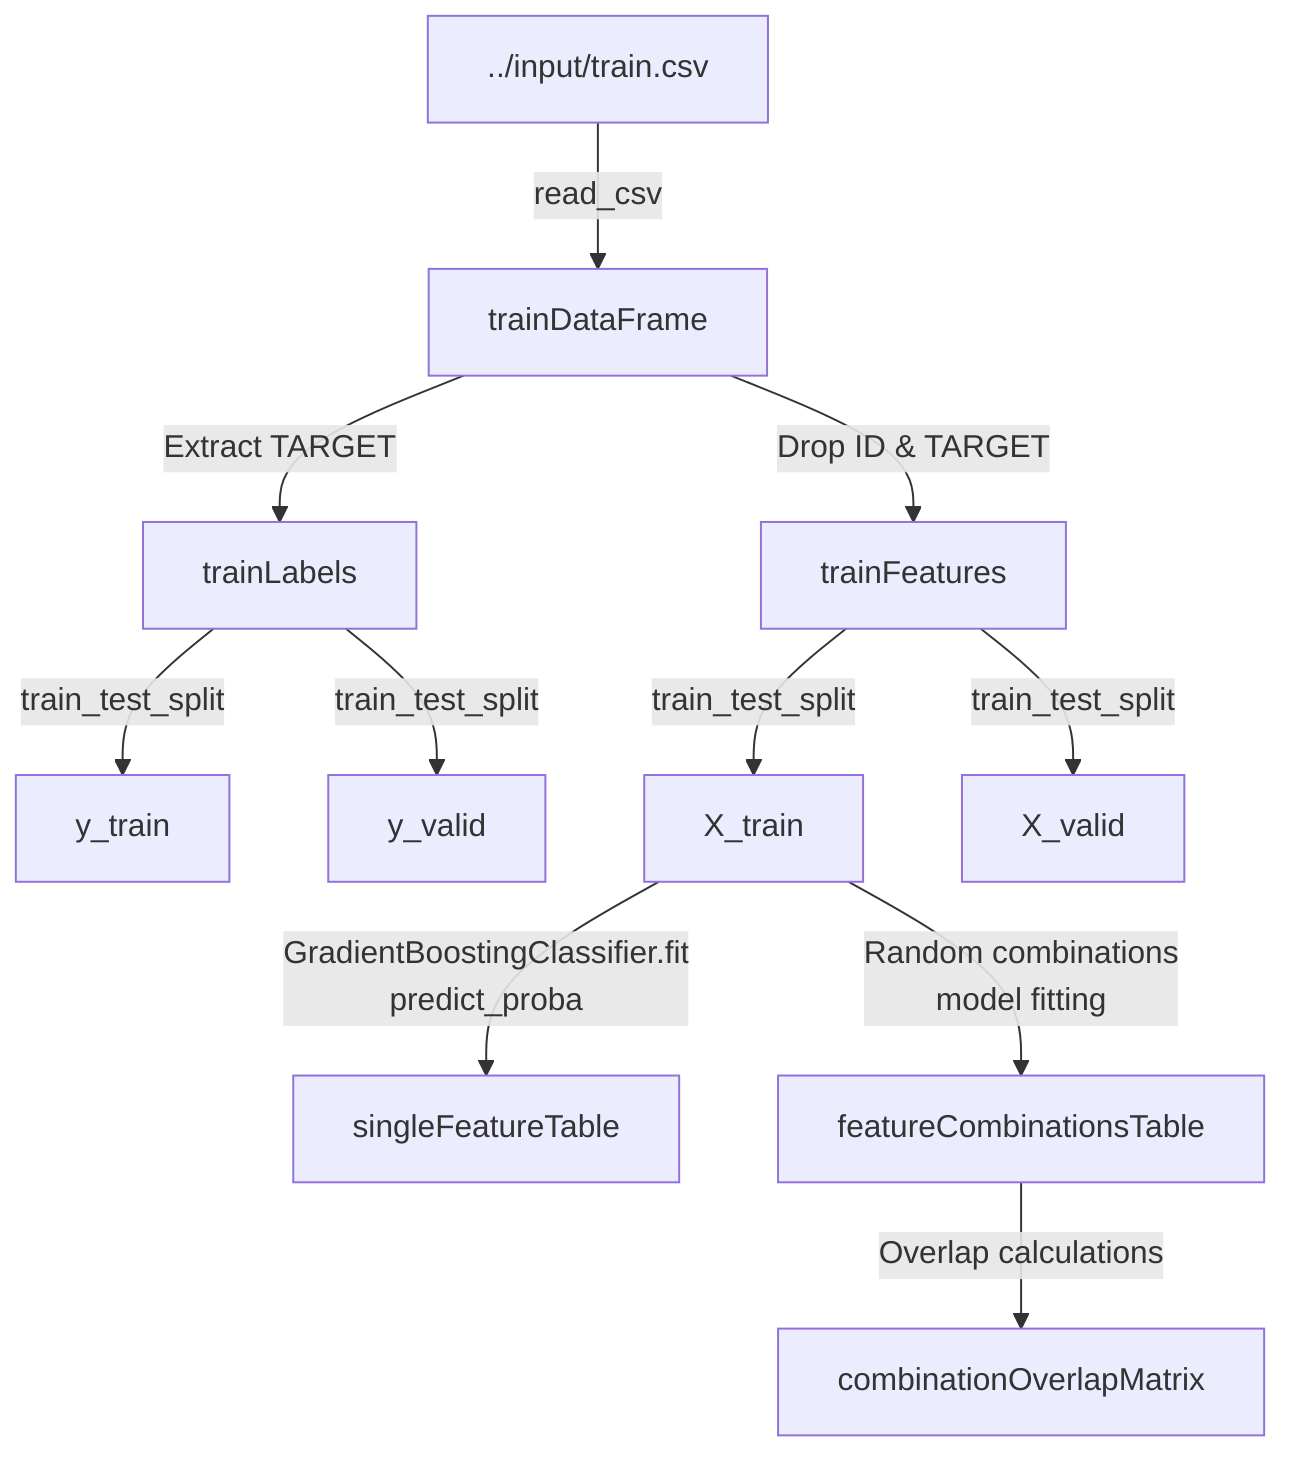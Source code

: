 flowchart TD
    %% Training Data Source
    A["../input/train.csv"] -->|read_csv| B["trainDataFrame"]
    B -->|Extract TARGET| C["trainLabels"]
    B -->|Drop ID & TARGET| D["trainFeatures"]
    
    %% Data Splitting
    C -->|train_test_split| E["y_train"]
    C -->|train_test_split| F["y_valid"]
    D -->|train_test_split| G["X_train"]
    D -->|train_test_split| H["X_valid"]

    %% Single Feature Model
    G -->|GradientBoostingClassifier.fit\npredict_proba| I["singleFeatureTable"]
    
    %% Feature Combinations
    G -->|Random combinations\nmodel fitting| J["featureCombinationsTable"]
    J -->|Overlap calculations| K["combinationOverlapMatrix"]

    %% Comment details for clarity
    %% A: Initial dataset in CSV format
    %% B: DataFrame after loading the dataset
    %% C: Target variable extracted from DataFrame
    %% D: Features used for training (excludes ID and TARGET columns)
    %% E, F: Labels for training and validation sets
    %% G, H: Feature sets for training and validation
    %% I: Table with AUC scores for each single feature
    %% J: Table with AUC scores for different combinations of features
    %% K: Matrix showing overlap between feature combinations